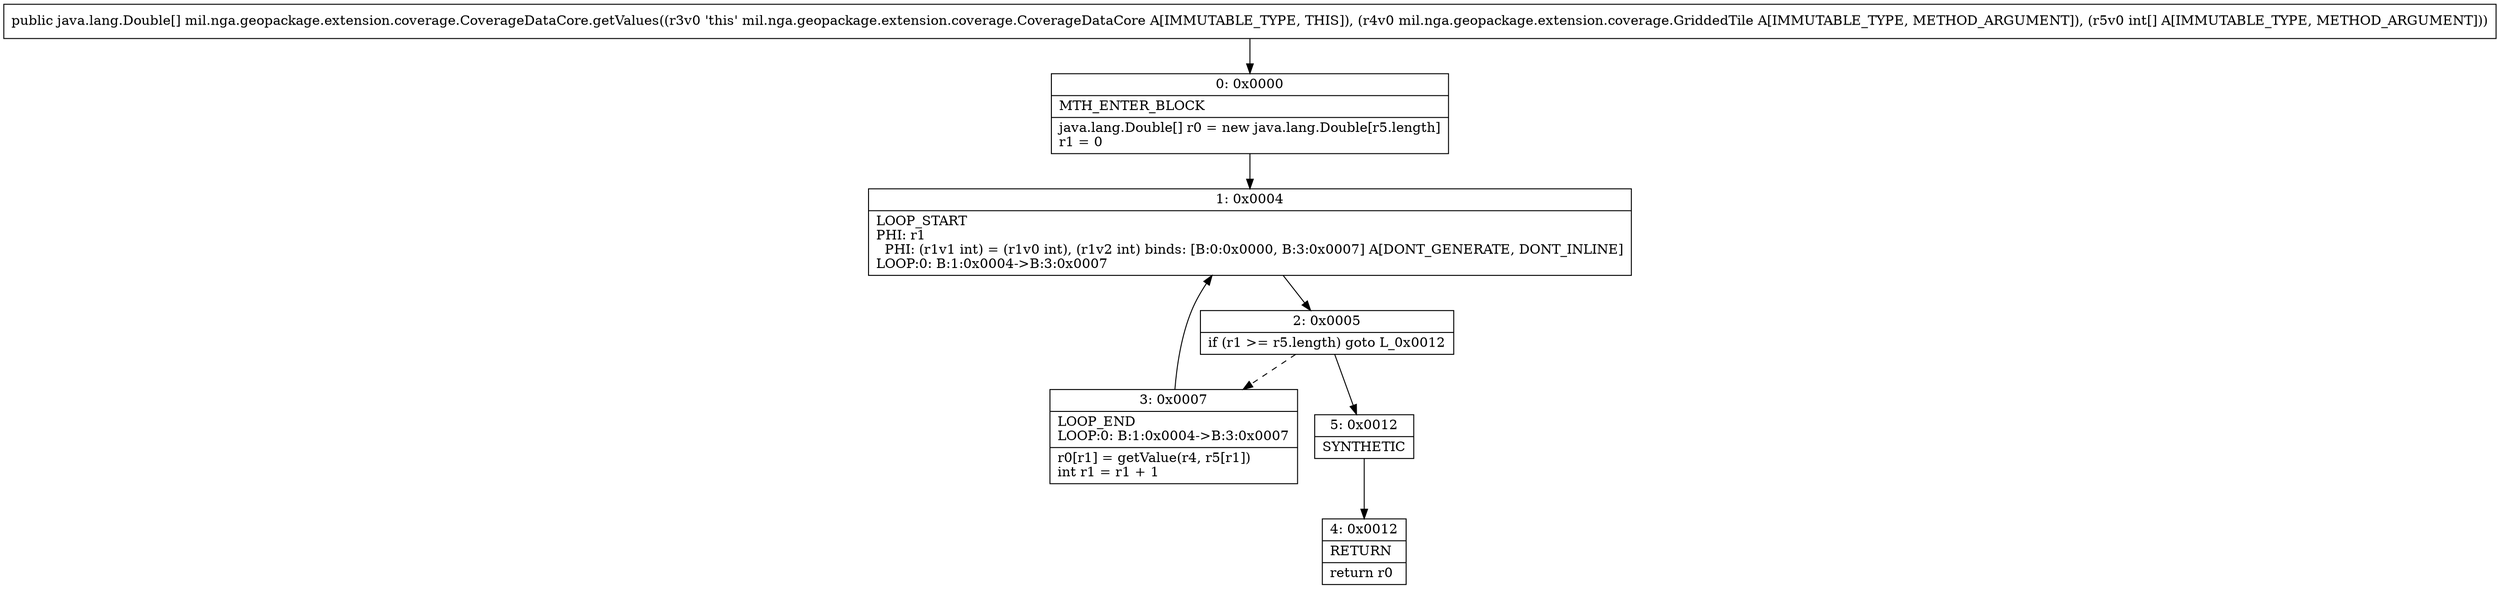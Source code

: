 digraph "CFG formil.nga.geopackage.extension.coverage.CoverageDataCore.getValues(Lmil\/nga\/geopackage\/extension\/coverage\/GriddedTile;[I)[Ljava\/lang\/Double;" {
Node_0 [shape=record,label="{0\:\ 0x0000|MTH_ENTER_BLOCK\l|java.lang.Double[] r0 = new java.lang.Double[r5.length]\lr1 = 0\l}"];
Node_1 [shape=record,label="{1\:\ 0x0004|LOOP_START\lPHI: r1 \l  PHI: (r1v1 int) = (r1v0 int), (r1v2 int) binds: [B:0:0x0000, B:3:0x0007] A[DONT_GENERATE, DONT_INLINE]\lLOOP:0: B:1:0x0004\-\>B:3:0x0007\l}"];
Node_2 [shape=record,label="{2\:\ 0x0005|if (r1 \>= r5.length) goto L_0x0012\l}"];
Node_3 [shape=record,label="{3\:\ 0x0007|LOOP_END\lLOOP:0: B:1:0x0004\-\>B:3:0x0007\l|r0[r1] = getValue(r4, r5[r1])\lint r1 = r1 + 1\l}"];
Node_4 [shape=record,label="{4\:\ 0x0012|RETURN\l|return r0\l}"];
Node_5 [shape=record,label="{5\:\ 0x0012|SYNTHETIC\l}"];
MethodNode[shape=record,label="{public java.lang.Double[] mil.nga.geopackage.extension.coverage.CoverageDataCore.getValues((r3v0 'this' mil.nga.geopackage.extension.coverage.CoverageDataCore A[IMMUTABLE_TYPE, THIS]), (r4v0 mil.nga.geopackage.extension.coverage.GriddedTile A[IMMUTABLE_TYPE, METHOD_ARGUMENT]), (r5v0 int[] A[IMMUTABLE_TYPE, METHOD_ARGUMENT])) }"];
MethodNode -> Node_0;
Node_0 -> Node_1;
Node_1 -> Node_2;
Node_2 -> Node_3[style=dashed];
Node_2 -> Node_5;
Node_3 -> Node_1;
Node_5 -> Node_4;
}

